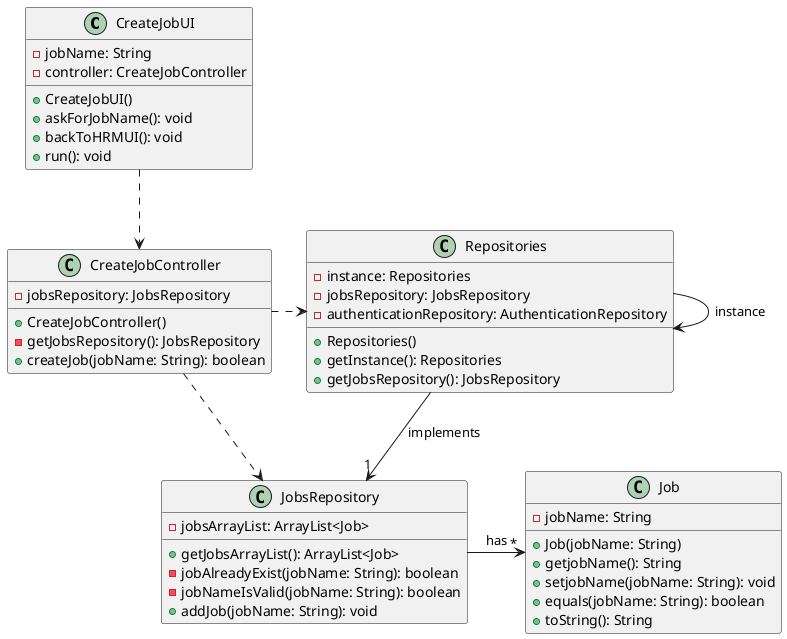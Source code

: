 @startuml
skinparam packageStyle rectangle
skinparam shadowing false
skinparam linetype polyline

class CreateJobUI {
 - jobName: String
 - controller: CreateJobController
 + CreateJobUI()
 + askForJobName(): void
 + backToHRMUI(): void
 + run(): void


}

class CreateJobController {
    - jobsRepository: JobsRepository
    + CreateJobController()
    - getJobsRepository(): JobsRepository
    + createJob(jobName: String): boolean
}

class Repositories {
     - instance: Repositories
     - jobsRepository: JobsRepository
     - authenticationRepository: AuthenticationRepository
     + Repositories()
     + getInstance(): Repositories
     + getJobsRepository(): JobsRepository
    }

class JobsRepository {
    - jobsArrayList: ArrayList<Job>
    + getJobsArrayList(): ArrayList<Job>
    - jobAlreadyExist(jobName: String): boolean
    - jobNameIsValid(jobName: String): boolean
    + addJob(jobName: String): void
}

class Job {
    - jobName: String
    + Job(jobName: String)
    + getjobName(): String
    + setjobName(jobName: String): void
    + equals(jobName: String): boolean
    + toString(): String
}

CreateJobUI ..> CreateJobController
Repositories --> "1" JobsRepository : implements
Repositories -> Repositories : instance
JobsRepository -> "*" Job : has
CreateJobController .> Repositories
CreateJobController ..> JobsRepository

@enduml